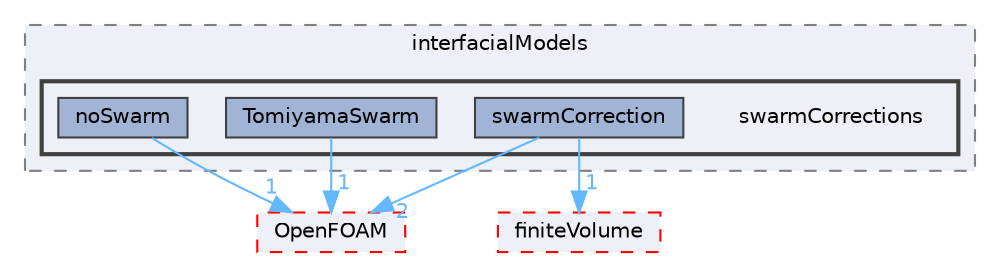 digraph "src/phaseSystemModels/twoPhaseEuler/twoPhaseSystem/interfacialModels/swarmCorrections"
{
 // LATEX_PDF_SIZE
  bgcolor="transparent";
  edge [fontname=Helvetica,fontsize=10,labelfontname=Helvetica,labelfontsize=10];
  node [fontname=Helvetica,fontsize=10,shape=box,height=0.2,width=0.4];
  compound=true
  subgraph clusterdir_e8eee81cc7e4f9cbfe1fba61f3562479 {
    graph [ bgcolor="#edf0f7", pencolor="grey50", label="interfacialModels", fontname=Helvetica,fontsize=10 style="filled,dashed", URL="dir_e8eee81cc7e4f9cbfe1fba61f3562479.html",tooltip=""]
  subgraph clusterdir_3d0e779d46b5487007dc03f8b4134c23 {
    graph [ bgcolor="#edf0f7", pencolor="grey25", label="", fontname=Helvetica,fontsize=10 style="filled,bold", URL="dir_3d0e779d46b5487007dc03f8b4134c23.html",tooltip=""]
    dir_3d0e779d46b5487007dc03f8b4134c23 [shape=plaintext, label="swarmCorrections"];
  dir_7dba18a4e65044ff024dd260aaa3bbef [label="noSwarm", fillcolor="#a2b4d6", color="grey25", style="filled", URL="dir_7dba18a4e65044ff024dd260aaa3bbef.html",tooltip=""];
  dir_5e1f6e4e6f9ee8ef3ae2ebb2408cf5a1 [label="swarmCorrection", fillcolor="#a2b4d6", color="grey25", style="filled", URL="dir_5e1f6e4e6f9ee8ef3ae2ebb2408cf5a1.html",tooltip=""];
  dir_e60bd60d5daaab1378a63fba0fa65760 [label="TomiyamaSwarm", fillcolor="#a2b4d6", color="grey25", style="filled", URL="dir_e60bd60d5daaab1378a63fba0fa65760.html",tooltip=""];
  }
  }
  dir_9bd15774b555cf7259a6fa18f99fe99b [label="finiteVolume", fillcolor="#edf0f7", color="red", style="filled,dashed", URL="dir_9bd15774b555cf7259a6fa18f99fe99b.html",tooltip=""];
  dir_c5473ff19b20e6ec4dfe5c310b3778a8 [label="OpenFOAM", fillcolor="#edf0f7", color="red", style="filled,dashed", URL="dir_c5473ff19b20e6ec4dfe5c310b3778a8.html",tooltip=""];
  dir_7dba18a4e65044ff024dd260aaa3bbef->dir_c5473ff19b20e6ec4dfe5c310b3778a8 [headlabel="1", labeldistance=1.5 headhref="dir_002605_002695.html" href="dir_002605_002695.html" color="steelblue1" fontcolor="steelblue1"];
  dir_5e1f6e4e6f9ee8ef3ae2ebb2408cf5a1->dir_9bd15774b555cf7259a6fa18f99fe99b [headlabel="1", labeldistance=1.5 headhref="dir_003897_001387.html" href="dir_003897_001387.html" color="steelblue1" fontcolor="steelblue1"];
  dir_5e1f6e4e6f9ee8ef3ae2ebb2408cf5a1->dir_c5473ff19b20e6ec4dfe5c310b3778a8 [headlabel="2", labeldistance=1.5 headhref="dir_003897_002695.html" href="dir_003897_002695.html" color="steelblue1" fontcolor="steelblue1"];
  dir_e60bd60d5daaab1378a63fba0fa65760->dir_c5473ff19b20e6ec4dfe5c310b3778a8 [headlabel="1", labeldistance=1.5 headhref="dir_004065_002695.html" href="dir_004065_002695.html" color="steelblue1" fontcolor="steelblue1"];
}
